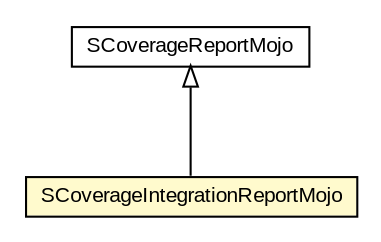 #!/usr/local/bin/dot
#
# Class diagram 
# Generated by UMLGraph version R5_6-24-gf6e263 (http://www.umlgraph.org/)
#

digraph G {
	edge [fontname="arial",fontsize=10,labelfontname="arial",labelfontsize=10];
	node [fontname="arial",fontsize=10,shape=plaintext];
	nodesep=0.25;
	ranksep=0.5;
	// org.scoverage.plugin.SCoverageReportMojo
	c100 [label=<<table title="org.scoverage.plugin.SCoverageReportMojo" border="0" cellborder="1" cellspacing="0" cellpadding="2" port="p" href="./SCoverageReportMojo.html">
		<tr><td><table border="0" cellspacing="0" cellpadding="1">
<tr><td align="center" balign="center"> SCoverageReportMojo </td></tr>
		</table></td></tr>
		</table>>, URL="./SCoverageReportMojo.html", fontname="arial", fontcolor="black", fontsize=10.0];
	// org.scoverage.plugin.SCoverageIntegrationReportMojo
	c105 [label=<<table title="org.scoverage.plugin.SCoverageIntegrationReportMojo" border="0" cellborder="1" cellspacing="0" cellpadding="2" port="p" bgcolor="lemonChiffon" href="./SCoverageIntegrationReportMojo.html">
		<tr><td><table border="0" cellspacing="0" cellpadding="1">
<tr><td align="center" balign="center"> SCoverageIntegrationReportMojo </td></tr>
		</table></td></tr>
		</table>>, URL="./SCoverageIntegrationReportMojo.html", fontname="arial", fontcolor="black", fontsize=10.0];
	//org.scoverage.plugin.SCoverageIntegrationReportMojo extends org.scoverage.plugin.SCoverageReportMojo
	c100:p -> c105:p [dir=back,arrowtail=empty];
}

